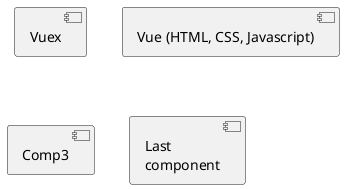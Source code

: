 @startuml

[Vuex]
[Vue (HTML, CSS, Javascript)] as Vue
component Comp3
component [Last\ncomponent] as Comp4

@enduml